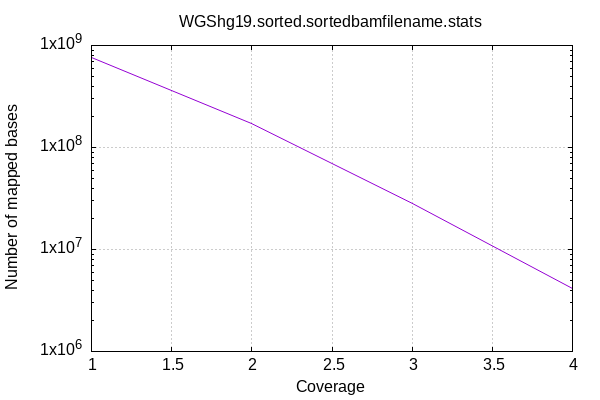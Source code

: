 
            set terminal png size 600,400 truecolor
            set output "./output/QC/samtools_stat_plots/WGShg19.sorted-coverage.png"
            set grid xtics ytics y2tics back lc rgb "#cccccc"
            set ylabel "Number of mapped bases"
            set xlabel "Coverage"
            set log y
            set style fill solid border -1
            set title "WGShg19.sorted.sortedbamfilename.stats" noenhanced
            set xrange [:4]
            plot '-' with lines notitle
        1	765811158
2	172484792
3	28526695
4	4121048
5	696440
6	220137
7	121554
8	82698
9	62870
10	51061
11	41376
12	35437
13	31763
14	27996
15	25488
16	23774
17	21768
18	20555
19	19317
20	17916
21	17073
22	15882
23	15280
24	14826
25	13682
26	12787
27	12422
28	11287
29	11025
30	10432
31	9659
32	9006
33	8954
34	8041
35	7810
36	7327
37	6855
38	6487
39	6377
40	5820
41	5685
42	5354
43	4979
44	4626
45	4519
46	4382
47	4389
48	3780
49	3703
50	3739
51	3659
52	3377
53	3296
54	3220
55	2883
56	2881
57	2900
58	2877
59	2846
60	2704
61	2523
62	2371
63	2300
64	2308
65	2178
66	2111
67	2029
68	2029
69	1963
70	1980
71	1844
72	1883
73	1808
74	1844
75	1830
76	1872
77	1739
78	1708
79	1624
80	1541
81	1605
82	1550
83	1464
84	1444
85	1437
86	1372
87	1437
88	1374
89	1341
90	1298
91	1216
92	1239
93	1205
94	1308
95	1169
96	1211
97	1186
98	1139
99	1136
100	1070
101	981
102	1039
103	1074
104	954
105	906
106	936
107	877
108	889
109	832
110	838
111	824
112	848
113	883
114	781
115	771
116	770
117	763
118	766
119	740
120	759
121	825
122	700
123	747
124	671
125	672
126	623
127	612
128	623
129	619
130	621
131	641
132	659
133	546
134	585
135	556
136	541
137	529
138	503
139	504
140	483
141	511
142	491
143	494
144	483
145	461
146	465
147	453
148	457
149	396
150	431
151	405
152	449
153	400
154	393
155	432
156	403
157	418
158	429
159	440
160	435
161	395
162	447
163	392
164	409
165	371
166	341
167	376
168	330
169	373
170	347
171	333
172	326
173	365
174	364
175	343
176	345
177	352
178	360
179	331
180	298
181	354
182	321
183	300
184	336
185	284
186	291
187	282
188	321
189	297
190	292
191	294
192	309
193	289
194	283
195	281
196	269
197	276
198	311
199	288
200	288
201	266
202	268
203	248
204	226
205	254
206	248
207	251
208	245
209	236
210	245
211	266
212	257
213	217
214	237
215	255
216	237
217	250
218	218
219	233
220	229
221	218
222	229
223	221
224	223
225	228
226	225
227	185
228	216
229	209
230	216
231	233
232	220
233	221
234	187
235	184
236	202
237	170
238	166
239	202
240	208
241	193
242	194
243	179
244	165
245	178
246	187
247	164
248	182
249	164
250	194
251	170
252	160
253	187
254	167
255	172
256	141
257	140
258	143
259	165
260	159
261	147
262	137
263	132
264	159
265	146
266	158
267	132
268	128
269	145
270	138
271	114
272	135
273	119
274	121
275	134
276	104
277	110
278	111
279	109
280	141
281	122
282	105
283	132
284	115
285	125
286	123
287	125
288	127
289	125
290	106
291	101
292	112
293	108
294	120
295	129
296	110
297	122
298	114
299	109
300	113
301	93
302	82
303	115
304	91
305	108
306	116
307	91
308	108
309	103
310	73
311	103
312	94
313	102
314	107
315	116
316	106
317	78
318	82
319	83
320	77
321	91
322	91
323	76
324	94
325	95
326	85
327	84
328	89
329	78
330	78
331	70
332	83
333	88
334	83
335	68
336	70
337	66
338	77
339	73
340	75
341	71
342	92
343	82
344	81
345	73
346	94
347	98
348	59
349	85
350	74
351	78
352	75
353	68
354	82
355	65
356	76
357	83
358	79
359	61
360	88
361	82
362	82
363	89
364	83
365	81
366	90
367	73
368	78
369	67
370	62
371	65
372	52
373	58
374	62
375	77
376	79
377	78
378	63
379	75
380	49
381	55
382	66
383	70
384	63
385	70
386	65
387	62
388	74
389	58
390	67
391	76
392	58
393	60
394	55
395	75
396	68
397	66
398	57
399	63
400	63
401	79
402	63
403	49
404	64
405	57
406	73
407	54
408	47
409	62
410	51
411	58
412	73
413	53
414	43
415	55
416	59
417	54
418	59
419	57
420	67
421	69
422	62
423	50
424	61
425	50
426	49
427	64
428	54
429	53
430	49
431	58
432	74
433	57
434	63
435	73
436	62
437	54
438	44
439	38
440	52
441	59
442	52
443	52
444	45
445	39
446	45
447	47
448	40
449	38
450	52
451	43
452	50
453	51
454	56
455	63
456	44
457	48
458	48
459	40
460	51
461	40
462	38
463	43
464	35
465	30
466	32
467	40
468	40
469	35
470	52
471	25
472	42
473	38
474	29
475	26
476	44
477	30
478	42
479	41
480	30
481	33
482	43
483	26
484	38
485	32
486	38
487	30
488	36
489	36
490	34
491	45
492	30
493	38
494	37
495	28
496	35
497	38
498	33
499	38
500	33
501	34
502	36
503	44
504	27
505	31
506	38
507	42
508	24
509	23
510	29
511	23
512	24
513	20
514	30
515	27
516	20
517	28
518	35
519	29
520	22
521	32
522	33
523	20
524	30
525	28
526	26
527	25
528	30
529	22
530	30
531	22
532	25
533	31
534	32
535	31
536	24
537	23
538	26
539	14
540	21
541	17
542	23
543	22
544	21
545	19
546	16
547	17
548	18
549	17
550	37
551	38
552	25
553	18
554	22
555	23
556	26
557	21
558	17
559	26
560	29
561	20
562	25
563	32
564	26
565	20
566	33
567	24
568	31
569	28
570	36
571	38
572	19
573	28
574	34
575	25
576	38
577	24
578	32
579	29
580	27
581	16
582	31
583	29
584	26
585	19
586	20
587	25
588	23
589	32
590	24
591	23
592	20
593	29
594	19
595	25
596	13
597	15
598	25
599	25
600	20
601	20
602	20
603	35
604	20
605	21
606	23
607	25
608	20
609	17
610	17
611	19
612	27
613	19
614	32
615	14
616	23
617	22
618	17
619	23
620	21
621	16
622	20
623	17
624	29
625	21
626	20
627	18
628	21
629	22
630	23
631	25
632	15
633	20
634	24
635	11
636	17
637	16
638	28
639	25
640	15
641	17
642	27
643	14
644	14
645	19
646	14
647	14
648	11
649	19
650	17
651	20
652	18
653	17
654	11
655	10
656	15
657	13
658	7
659	17
660	8
661	18
662	23
663	14
664	20
665	12
666	14
667	15
668	20
669	15
670	14
671	18
672	19
673	12
674	8
675	19
676	17
677	12
678	18
679	12
680	16
681	17
682	16
683	14
684	15
685	9
686	10
687	14
688	10
689	16
690	5
691	11
692	5
693	16
694	13
695	13
696	8
697	14
698	4
699	10
700	9
701	7
702	16
703	12
704	8
705	9
706	10
707	9
708	14
709	10
710	18
711	13
712	14
713	13
714	3
715	10
716	13
717	11
718	8
719	12
720	10
721	12
722	12
723	6
724	8
725	9
726	14
727	7
728	6
729	12
730	9
731	8
732	14
733	13
734	11
735	9
736	9
737	15
738	8
739	6
740	6
741	18
742	10
743	15
744	12
745	6
746	11
747	11
748	10
749	12
750	8
751	16
752	12
753	7
754	6
755	8
756	6
757	12
758	9
759	11
760	5
761	12
762	11
763	11
764	9
765	9
766	12
767	5
768	7
769	10
770	11
771	6
772	9
773	1
774	11
775	4
776	6
777	7
778	7
779	12
780	9
781	9
782	3
783	5
784	8
785	6
786	7
787	4
788	4
789	6
790	5
791	10
792	9
793	7
794	3
795	1
796	6
797	5
798	12
799	3
800	4
801	7
802	11
803	9
804	4
805	6
806	6
807	6
808	4
809	3
810	8
811	6
812	8
813	5
814	8
815	6
816	5
817	8
818	10
819	2
820	7
821	6
822	8
823	7
824	11
825	4
826	9
827	8
828	7
829	4
830	8
831	13
832	10
833	9
834	9
835	5
836	8
837	9
838	6
839	5
840	9
841	12
842	9
843	6
844	9
845	9
846	6
847	5
848	12
849	7
850	7
851	9
852	5
853	3
854	6
855	6
856	7
857	5
858	3
859	6
860	8
861	3
862	3
863	5
864	5
865	2
866	9
867	6
868	4
869	5
870	6
871	8
872	5
873	9
874	6
875	5
876	3
877	6
878	9
879	6
880	6
881	4
882	8
883	3
884	3
885	2
886	5
887	3
888	4
889	5
890	7
891	4
892	5
893	3
894	5
895	1
896	5
897	4
898	5
899	6
900	6
901	4
902	3
903	5
904	9
905	4
906	3
907	4
908	6
909	7
910	6
911	2
912	2
913	4
914	5
915	5
916	4
917	3
918	5
919	7
920	5
921	7
922	5
923	2
924	3
925	10
926	6
927	3
928	4
929	1
930	5
931	3
932	7
933	14
934	6
935	5
936	6
937	7
938	9
939	7
940	5
941	7
942	6
943	7
944	9
945	10
946	4
947	2
948	3
949	9
950	10
951	4
952	1
953	9
954	3
955	5
956	1
957	5
958	6
959	7
960	8
961	4
962	3
963	2
964	5
965	4
966	5
967	5
968	9
969	3
970	3
971	4
972	3
973	5
974	7
975	6
976	5
977	3
978	6
979	4
980	5
981	3
982	2
983	4
984	2
985	3
986	4
987	3
988	2
989	3
990	1
991	1
992	4
993	2
994	5
995	5
996	4
997	4
998	4
999	3
1000	4
1000	3497
end
